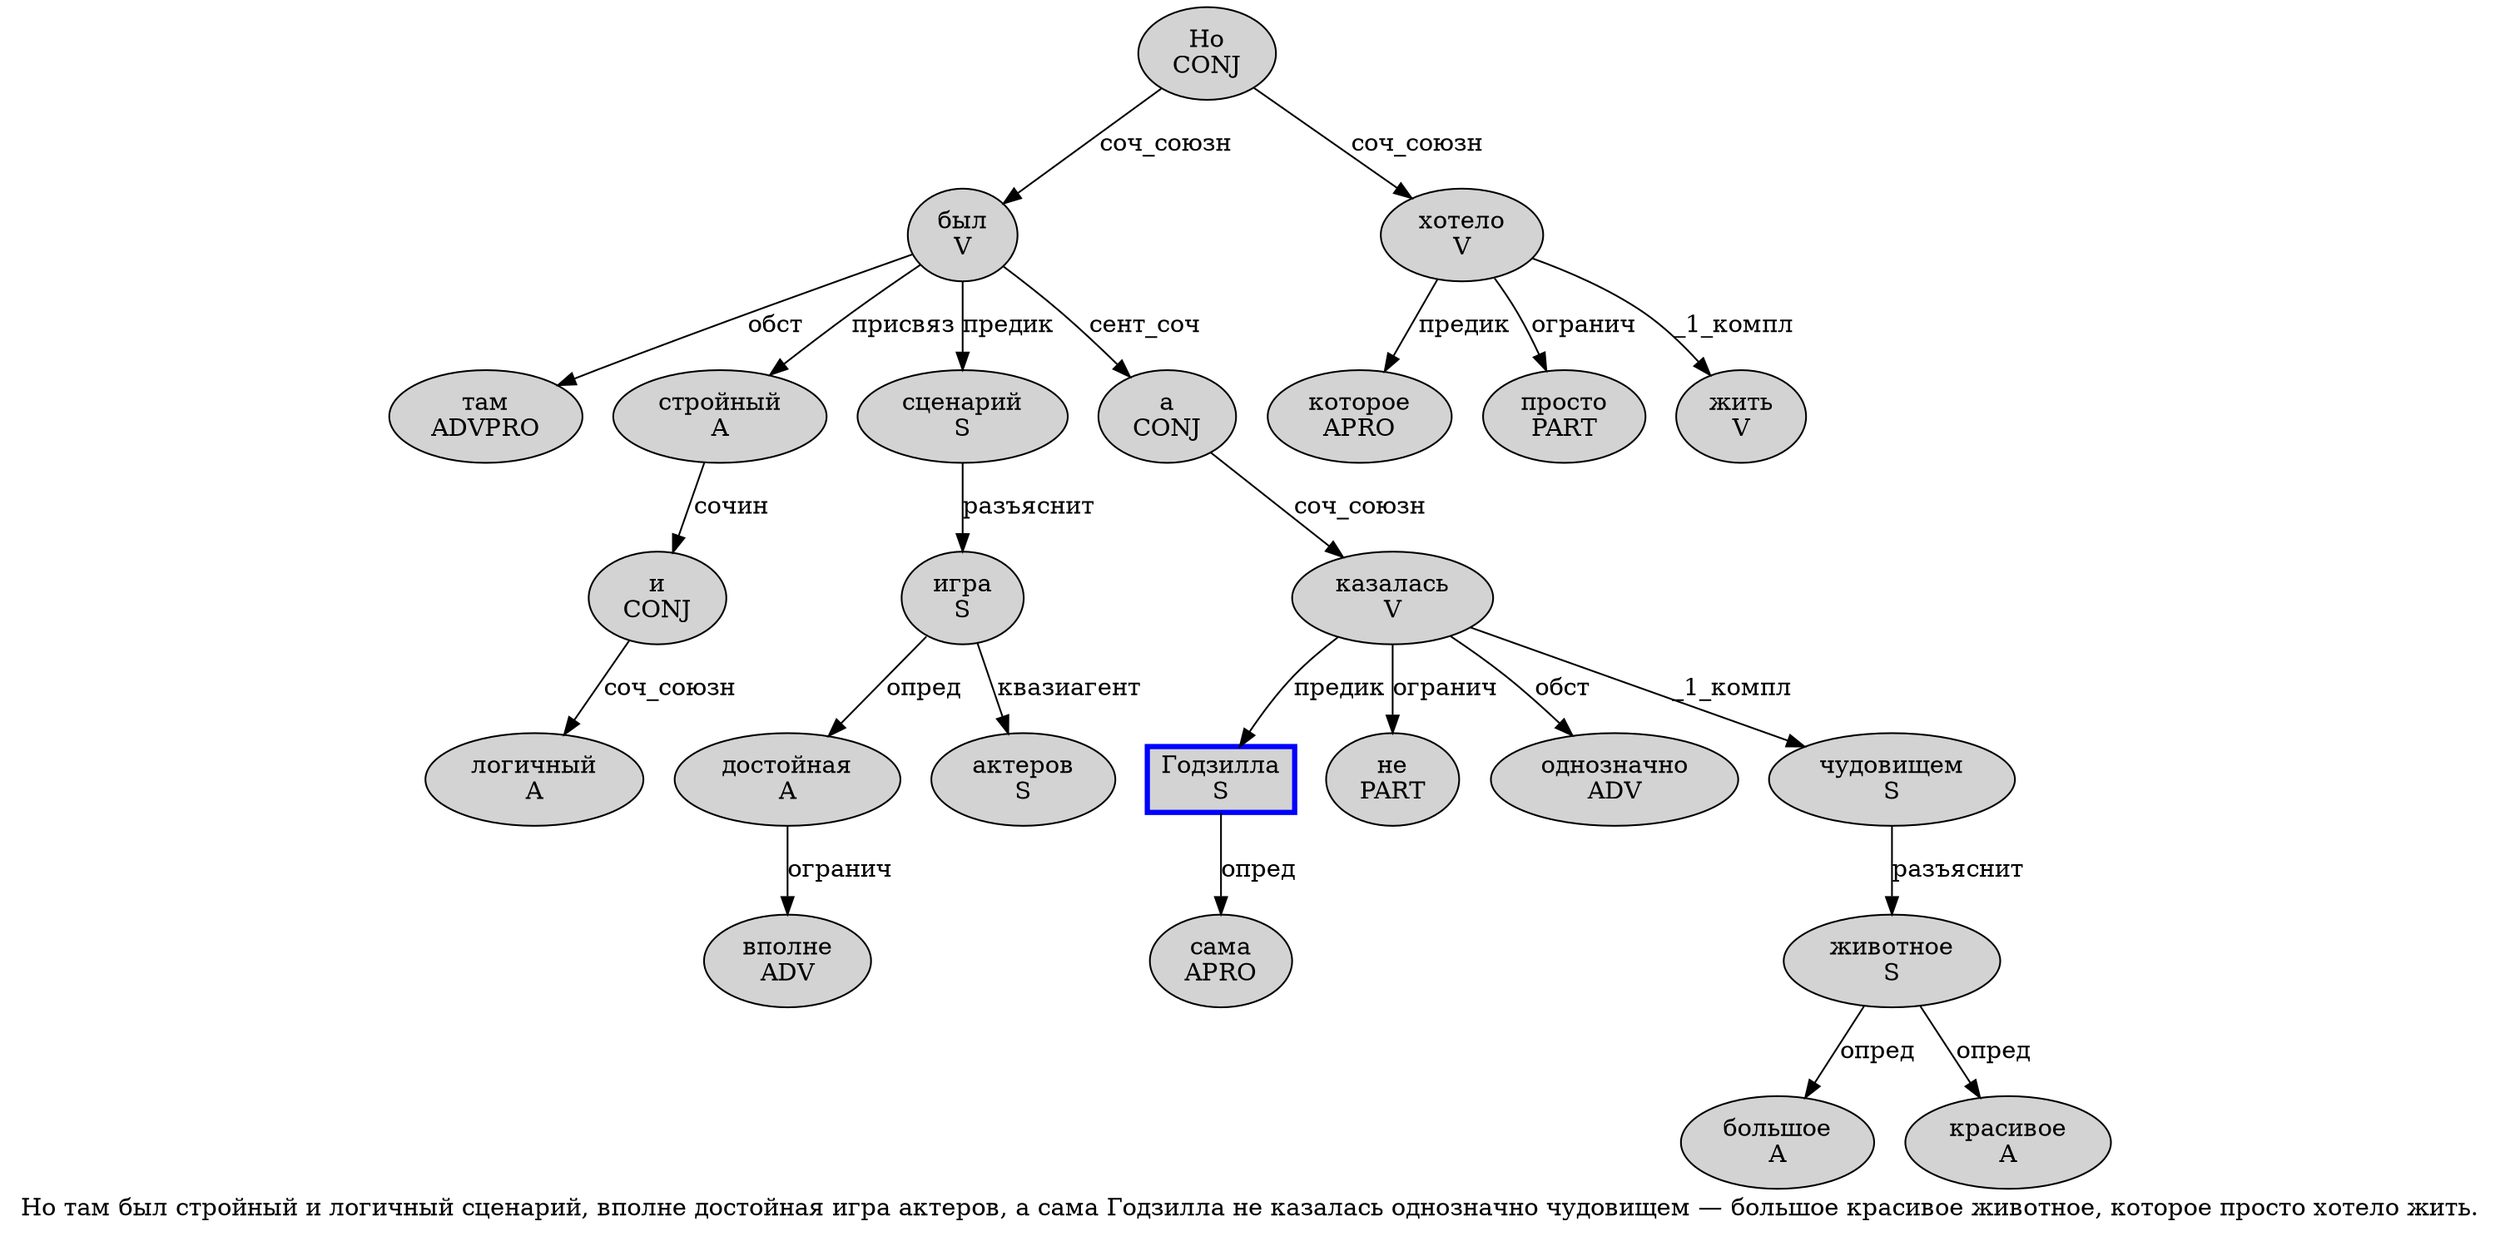 digraph SENTENCE_4914 {
	graph [label="Но там был стройный и логичный сценарий, вполне достойная игра актеров, а сама Годзилла не казалась однозначно чудовищем — большое красивое животное, которое просто хотело жить."]
	node [style=filled]
		0 [label="Но
CONJ" color="" fillcolor=lightgray penwidth=1 shape=ellipse]
		1 [label="там
ADVPRO" color="" fillcolor=lightgray penwidth=1 shape=ellipse]
		2 [label="был
V" color="" fillcolor=lightgray penwidth=1 shape=ellipse]
		3 [label="стройный
A" color="" fillcolor=lightgray penwidth=1 shape=ellipse]
		4 [label="и
CONJ" color="" fillcolor=lightgray penwidth=1 shape=ellipse]
		5 [label="логичный
A" color="" fillcolor=lightgray penwidth=1 shape=ellipse]
		6 [label="сценарий
S" color="" fillcolor=lightgray penwidth=1 shape=ellipse]
		8 [label="вполне
ADV" color="" fillcolor=lightgray penwidth=1 shape=ellipse]
		9 [label="достойная
A" color="" fillcolor=lightgray penwidth=1 shape=ellipse]
		10 [label="игра
S" color="" fillcolor=lightgray penwidth=1 shape=ellipse]
		11 [label="актеров
S" color="" fillcolor=lightgray penwidth=1 shape=ellipse]
		13 [label="а
CONJ" color="" fillcolor=lightgray penwidth=1 shape=ellipse]
		14 [label="сама
APRO" color="" fillcolor=lightgray penwidth=1 shape=ellipse]
		15 [label="Годзилла
S" color=blue fillcolor=lightgray penwidth=3 shape=box]
		16 [label="не
PART" color="" fillcolor=lightgray penwidth=1 shape=ellipse]
		17 [label="казалась
V" color="" fillcolor=lightgray penwidth=1 shape=ellipse]
		18 [label="однозначно
ADV" color="" fillcolor=lightgray penwidth=1 shape=ellipse]
		19 [label="чудовищем
S" color="" fillcolor=lightgray penwidth=1 shape=ellipse]
		21 [label="большое
A" color="" fillcolor=lightgray penwidth=1 shape=ellipse]
		22 [label="красивое
A" color="" fillcolor=lightgray penwidth=1 shape=ellipse]
		23 [label="животное
S" color="" fillcolor=lightgray penwidth=1 shape=ellipse]
		25 [label="которое
APRO" color="" fillcolor=lightgray penwidth=1 shape=ellipse]
		26 [label="просто
PART" color="" fillcolor=lightgray penwidth=1 shape=ellipse]
		27 [label="хотело
V" color="" fillcolor=lightgray penwidth=1 shape=ellipse]
		28 [label="жить
V" color="" fillcolor=lightgray penwidth=1 shape=ellipse]
			13 -> 17 [label="соч_союзн"]
			9 -> 8 [label="огранич"]
			0 -> 2 [label="соч_союзн"]
			0 -> 27 [label="соч_союзн"]
			3 -> 4 [label="сочин"]
			10 -> 9 [label="опред"]
			10 -> 11 [label="квазиагент"]
			19 -> 23 [label="разъяснит"]
			2 -> 1 [label="обст"]
			2 -> 3 [label="присвяз"]
			2 -> 6 [label="предик"]
			2 -> 13 [label="сент_соч"]
			4 -> 5 [label="соч_союзн"]
			15 -> 14 [label="опред"]
			17 -> 15 [label="предик"]
			17 -> 16 [label="огранич"]
			17 -> 18 [label="обст"]
			17 -> 19 [label="_1_компл"]
			23 -> 21 [label="опред"]
			23 -> 22 [label="опред"]
			27 -> 25 [label="предик"]
			27 -> 26 [label="огранич"]
			27 -> 28 [label="_1_компл"]
			6 -> 10 [label="разъяснит"]
}